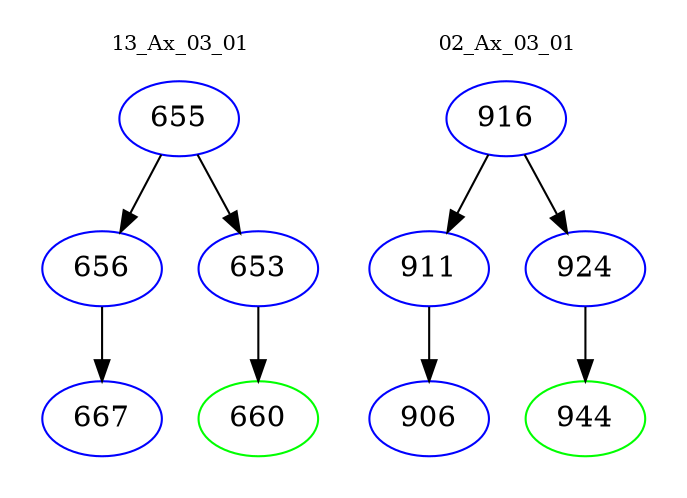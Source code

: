 digraph{
subgraph cluster_0 {
color = white
label = "13_Ax_03_01";
fontsize=10;
T0_655 [label="655", color="blue"]
T0_655 -> T0_656 [color="black"]
T0_656 [label="656", color="blue"]
T0_656 -> T0_667 [color="black"]
T0_667 [label="667", color="blue"]
T0_655 -> T0_653 [color="black"]
T0_653 [label="653", color="blue"]
T0_653 -> T0_660 [color="black"]
T0_660 [label="660", color="green"]
}
subgraph cluster_1 {
color = white
label = "02_Ax_03_01";
fontsize=10;
T1_916 [label="916", color="blue"]
T1_916 -> T1_911 [color="black"]
T1_911 [label="911", color="blue"]
T1_911 -> T1_906 [color="black"]
T1_906 [label="906", color="blue"]
T1_916 -> T1_924 [color="black"]
T1_924 [label="924", color="blue"]
T1_924 -> T1_944 [color="black"]
T1_944 [label="944", color="green"]
}
}
